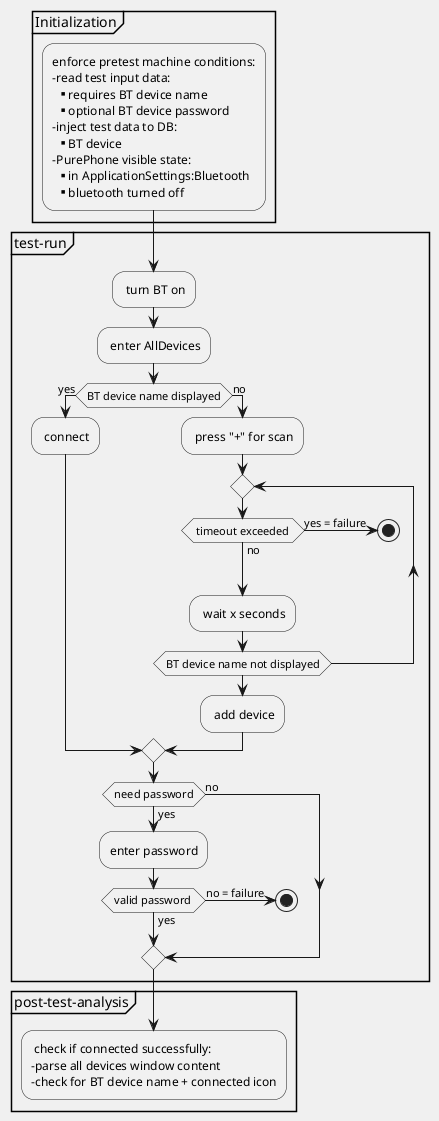 @startuml
skinparam BackgroundColor F0F0F0

partition Initialization {
    :enforce pretest machine conditions:
    -read test input data:
    **requires BT device name
    **optional BT device password
    -inject test data to DB:
    ** BT device
    -PurePhone visible state:
    ** in ApplicationSettings:Bluetooth
    ** bluetooth turned off;
}
partition test-run {
    : turn BT on;
    : enter AllDevices;
if (BT device name displayed) then (yes)
    : connect;
else (no)
    : press "+" for scan;
    repeat
        if( timeout exceeded ) then (no)
        else (yes = failure)
            stop
        endif
        : wait x seconds;
    repeatwhile (BT device name not displayed)
    : add device;
endif

if (need password) then (yes)
    :enter password;
    if(valid password ) then (yes)
    else (no = failure)
        stop
    endif
else (no)
endif
}
partition post-test-analysis {
    : check if connected successfully:
    -parse all devices window content
    -check for BT device name + connected icon;
}

@enduml
